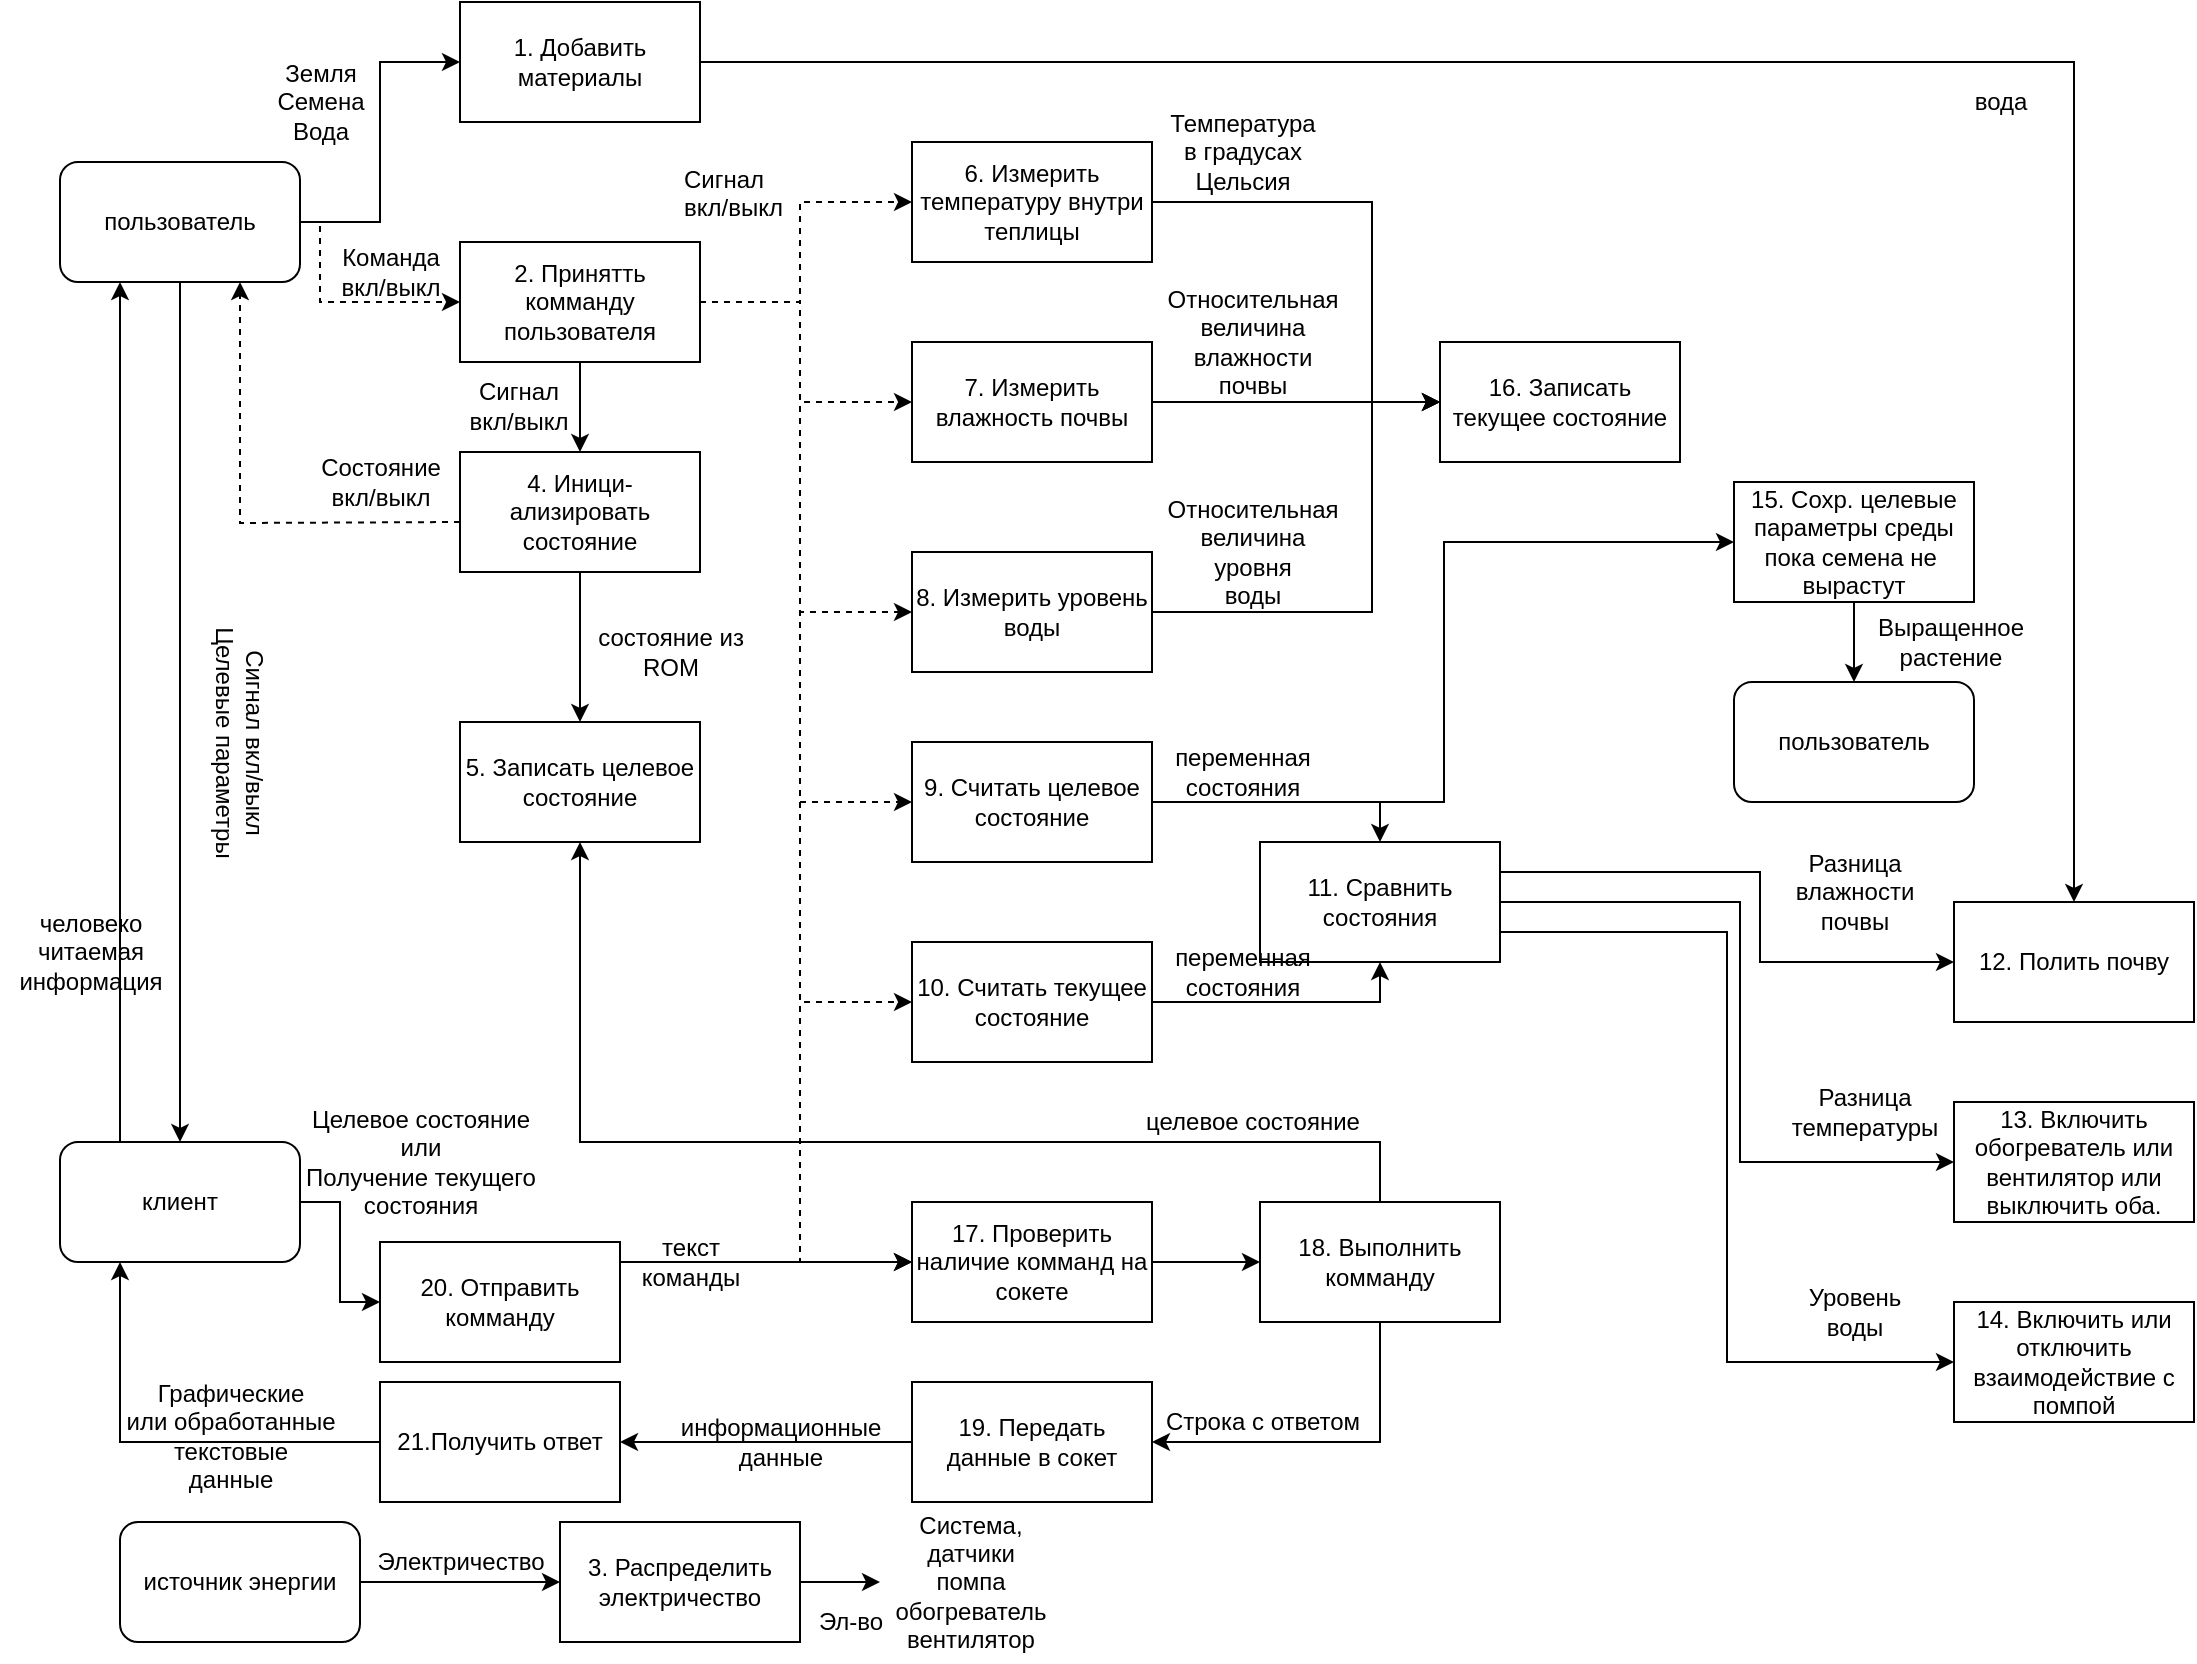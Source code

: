 <mxfile version="13.2.4" type="github">
  <diagram id="iRAGQYPkexao9-a5iB9r" name="Page-1">
    <mxGraphModel dx="2540" dy="1522" grid="1" gridSize="10" guides="1" tooltips="1" connect="1" arrows="1" fold="1" page="1" pageScale="1" pageWidth="1169" pageHeight="827" math="0" shadow="0">
      <root>
        <mxCell id="0" />
        <mxCell id="1" parent="0" />
        <mxCell id="0q6YwzRiCQSwLugikLQe-7" style="edgeStyle=orthogonalEdgeStyle;rounded=0;orthogonalLoop=1;jettySize=auto;html=1;exitX=1;exitY=0.5;exitDx=0;exitDy=0;entryX=0;entryY=0.5;entryDx=0;entryDy=0;dashed=1;" edge="1" parent="1" source="0q6YwzRiCQSwLugikLQe-1">
          <mxGeometry relative="1" as="geometry">
            <mxPoint x="240" y="150" as="targetPoint" />
            <Array as="points">
              <mxPoint x="170" y="110" />
              <mxPoint x="170" y="150" />
            </Array>
          </mxGeometry>
        </mxCell>
        <mxCell id="0q6YwzRiCQSwLugikLQe-20" style="edgeStyle=orthogonalEdgeStyle;rounded=0;orthogonalLoop=1;jettySize=auto;html=1;exitX=1;exitY=0.5;exitDx=0;exitDy=0;entryX=0;entryY=0.5;entryDx=0;entryDy=0;" edge="1" parent="1" source="0q6YwzRiCQSwLugikLQe-1" target="0q6YwzRiCQSwLugikLQe-19">
          <mxGeometry relative="1" as="geometry" />
        </mxCell>
        <mxCell id="0q6YwzRiCQSwLugikLQe-28" style="edgeStyle=orthogonalEdgeStyle;rounded=0;orthogonalLoop=1;jettySize=auto;html=1;exitX=0.5;exitY=1;exitDx=0;exitDy=0;entryX=0.5;entryY=0;entryDx=0;entryDy=0;" edge="1" parent="1" source="0q6YwzRiCQSwLugikLQe-1" target="0q6YwzRiCQSwLugikLQe-27">
          <mxGeometry relative="1" as="geometry" />
        </mxCell>
        <mxCell id="0q6YwzRiCQSwLugikLQe-1" value="пользователь" style="rounded=1;whiteSpace=wrap;html=1;" vertex="1" parent="1">
          <mxGeometry x="40" y="80" width="120" height="60" as="geometry" />
        </mxCell>
        <mxCell id="0q6YwzRiCQSwLugikLQe-17" style="edgeStyle=orthogonalEdgeStyle;rounded=0;orthogonalLoop=1;jettySize=auto;html=1;exitX=1;exitY=0.5;exitDx=0;exitDy=0;entryX=0;entryY=0.5;entryDx=0;entryDy=0;" edge="1" parent="1" source="0q6YwzRiCQSwLugikLQe-2" target="0q6YwzRiCQSwLugikLQe-16">
          <mxGeometry relative="1" as="geometry" />
        </mxCell>
        <mxCell id="0q6YwzRiCQSwLugikLQe-2" value="источник энергии" style="rounded=1;whiteSpace=wrap;html=1;" vertex="1" parent="1">
          <mxGeometry x="70" y="760" width="120" height="60" as="geometry" />
        </mxCell>
        <mxCell id="0q6YwzRiCQSwLugikLQe-5" value="&lt;div&gt;Земля&lt;/div&gt;&lt;div&gt;Семена&lt;/div&gt;&lt;div&gt;Вода&lt;br&gt;&lt;/div&gt;" style="text;html=1;align=center;verticalAlign=middle;resizable=0;points=[];autosize=1;" vertex="1" parent="1">
          <mxGeometry x="140" y="25" width="60" height="50" as="geometry" />
        </mxCell>
        <mxCell id="0q6YwzRiCQSwLugikLQe-8" value="&lt;div&gt;Команда &lt;br&gt;&lt;/div&gt;&lt;div&gt;вкл/выкл&lt;br&gt;&lt;/div&gt;" style="text;html=1;align=center;verticalAlign=middle;resizable=0;points=[];autosize=1;dashed=1;" vertex="1" parent="1">
          <mxGeometry x="170" y="120" width="70" height="30" as="geometry" />
        </mxCell>
        <mxCell id="0q6YwzRiCQSwLugikLQe-11" style="edgeStyle=orthogonalEdgeStyle;rounded=0;orthogonalLoop=1;jettySize=auto;html=1;exitX=0;exitY=0.5;exitDx=0;exitDy=0;entryX=0.75;entryY=1;entryDx=0;entryDy=0;dashed=1;" edge="1" parent="1" target="0q6YwzRiCQSwLugikLQe-1">
          <mxGeometry relative="1" as="geometry">
            <mxPoint x="240" y="260" as="sourcePoint" />
          </mxGeometry>
        </mxCell>
        <mxCell id="0q6YwzRiCQSwLugikLQe-12" value="&lt;div&gt;Состояние&lt;/div&gt;&lt;div&gt;вкл/выкл&lt;br&gt;&lt;/div&gt;" style="text;html=1;align=center;verticalAlign=middle;resizable=0;points=[];autosize=1;" vertex="1" parent="1">
          <mxGeometry x="160" y="225" width="80" height="30" as="geometry" />
        </mxCell>
        <mxCell id="0q6YwzRiCQSwLugikLQe-123" value="" style="edgeStyle=orthogonalEdgeStyle;rounded=0;orthogonalLoop=1;jettySize=auto;html=1;" edge="1" parent="1" source="0q6YwzRiCQSwLugikLQe-16">
          <mxGeometry relative="1" as="geometry">
            <mxPoint x="450" y="790" as="targetPoint" />
          </mxGeometry>
        </mxCell>
        <mxCell id="0q6YwzRiCQSwLugikLQe-16" value="3. Распределить электричество" style="rounded=0;whiteSpace=wrap;html=1;strokeColor=#000000;" vertex="1" parent="1">
          <mxGeometry x="290" y="760" width="120" height="60" as="geometry" />
        </mxCell>
        <mxCell id="0q6YwzRiCQSwLugikLQe-18" value="Электричество" style="text;html=1;align=center;verticalAlign=middle;resizable=0;points=[];autosize=1;" vertex="1" parent="1">
          <mxGeometry x="190" y="770" width="100" height="20" as="geometry" />
        </mxCell>
        <mxCell id="0q6YwzRiCQSwLugikLQe-75" style="edgeStyle=orthogonalEdgeStyle;rounded=0;orthogonalLoop=1;jettySize=auto;html=1;exitX=1;exitY=0.5;exitDx=0;exitDy=0;entryX=0.5;entryY=0;entryDx=0;entryDy=0;" edge="1" parent="1" source="0q6YwzRiCQSwLugikLQe-19" target="0q6YwzRiCQSwLugikLQe-72">
          <mxGeometry relative="1" as="geometry">
            <Array as="points">
              <mxPoint x="1047" y="30" />
            </Array>
          </mxGeometry>
        </mxCell>
        <mxCell id="0q6YwzRiCQSwLugikLQe-19" value="1. Добавить материалы" style="rounded=0;whiteSpace=wrap;html=1;strokeColor=#000000;" vertex="1" parent="1">
          <mxGeometry x="240" width="120" height="60" as="geometry" />
        </mxCell>
        <mxCell id="0q6YwzRiCQSwLugikLQe-23" style="edgeStyle=orthogonalEdgeStyle;rounded=0;orthogonalLoop=1;jettySize=auto;html=1;exitX=0.5;exitY=1;exitDx=0;exitDy=0;entryX=0.5;entryY=0;entryDx=0;entryDy=0;" edge="1" parent="1" source="0q6YwzRiCQSwLugikLQe-21" target="0q6YwzRiCQSwLugikLQe-22">
          <mxGeometry relative="1" as="geometry" />
        </mxCell>
        <mxCell id="0q6YwzRiCQSwLugikLQe-39" style="edgeStyle=orthogonalEdgeStyle;rounded=0;orthogonalLoop=1;jettySize=auto;html=1;exitX=1;exitY=0.5;exitDx=0;exitDy=0;entryX=0;entryY=0.5;entryDx=0;entryDy=0;dashed=1;" edge="1" parent="1" source="0q6YwzRiCQSwLugikLQe-21" target="0q6YwzRiCQSwLugikLQe-34">
          <mxGeometry relative="1" as="geometry">
            <Array as="points">
              <mxPoint x="410" y="150" />
              <mxPoint x="410" y="100" />
            </Array>
          </mxGeometry>
        </mxCell>
        <mxCell id="0q6YwzRiCQSwLugikLQe-41" style="edgeStyle=orthogonalEdgeStyle;rounded=0;orthogonalLoop=1;jettySize=auto;html=1;exitX=1;exitY=0.5;exitDx=0;exitDy=0;entryX=0;entryY=0.5;entryDx=0;entryDy=0;dashed=1;" edge="1" parent="1" source="0q6YwzRiCQSwLugikLQe-21" target="0q6YwzRiCQSwLugikLQe-37">
          <mxGeometry relative="1" as="geometry">
            <Array as="points">
              <mxPoint x="410" y="150" />
              <mxPoint x="410" y="200" />
            </Array>
          </mxGeometry>
        </mxCell>
        <mxCell id="0q6YwzRiCQSwLugikLQe-61" style="edgeStyle=orthogonalEdgeStyle;rounded=0;orthogonalLoop=1;jettySize=auto;html=1;exitX=1;exitY=0.5;exitDx=0;exitDy=0;entryX=0;entryY=0.5;entryDx=0;entryDy=0;dashed=1;" edge="1" parent="1" source="0q6YwzRiCQSwLugikLQe-21" target="0q6YwzRiCQSwLugikLQe-38">
          <mxGeometry relative="1" as="geometry">
            <Array as="points">
              <mxPoint x="410" y="150" />
              <mxPoint x="410" y="305" />
            </Array>
          </mxGeometry>
        </mxCell>
        <mxCell id="0q6YwzRiCQSwLugikLQe-62" style="edgeStyle=orthogonalEdgeStyle;rounded=0;orthogonalLoop=1;jettySize=auto;html=1;exitX=1;exitY=0.5;exitDx=0;exitDy=0;entryX=0;entryY=0.5;entryDx=0;entryDy=0;dashed=1;" edge="1" parent="1" source="0q6YwzRiCQSwLugikLQe-21" target="0q6YwzRiCQSwLugikLQe-56">
          <mxGeometry relative="1" as="geometry">
            <Array as="points">
              <mxPoint x="410" y="150" />
              <mxPoint x="410" y="400" />
            </Array>
          </mxGeometry>
        </mxCell>
        <mxCell id="0q6YwzRiCQSwLugikLQe-64" style="edgeStyle=orthogonalEdgeStyle;rounded=0;orthogonalLoop=1;jettySize=auto;html=1;exitX=1;exitY=0.5;exitDx=0;exitDy=0;entryX=0;entryY=0.5;entryDx=0;entryDy=0;dashed=1;" edge="1" parent="1" source="0q6YwzRiCQSwLugikLQe-21" target="0q6YwzRiCQSwLugikLQe-63">
          <mxGeometry relative="1" as="geometry">
            <Array as="points">
              <mxPoint x="410" y="150" />
              <mxPoint x="410" y="500" />
            </Array>
          </mxGeometry>
        </mxCell>
        <mxCell id="0q6YwzRiCQSwLugikLQe-101" style="edgeStyle=orthogonalEdgeStyle;rounded=0;orthogonalLoop=1;jettySize=auto;html=1;exitX=1;exitY=0.5;exitDx=0;exitDy=0;entryX=0;entryY=0.5;entryDx=0;entryDy=0;dashed=1;" edge="1" parent="1" source="0q6YwzRiCQSwLugikLQe-21" target="0q6YwzRiCQSwLugikLQe-100">
          <mxGeometry relative="1" as="geometry">
            <Array as="points">
              <mxPoint x="410" y="150" />
              <mxPoint x="410" y="630" />
            </Array>
          </mxGeometry>
        </mxCell>
        <mxCell id="0q6YwzRiCQSwLugikLQe-21" value="2. Принятть комманду пользователя" style="rounded=0;whiteSpace=wrap;html=1;strokeColor=#000000;" vertex="1" parent="1">
          <mxGeometry x="240" y="120" width="120" height="60" as="geometry" />
        </mxCell>
        <mxCell id="0q6YwzRiCQSwLugikLQe-36" style="edgeStyle=orthogonalEdgeStyle;rounded=0;orthogonalLoop=1;jettySize=auto;html=1;exitX=0.5;exitY=1;exitDx=0;exitDy=0;entryX=0.5;entryY=0;entryDx=0;entryDy=0;" edge="1" parent="1" source="0q6YwzRiCQSwLugikLQe-22" target="0q6YwzRiCQSwLugikLQe-29">
          <mxGeometry relative="1" as="geometry" />
        </mxCell>
        <mxCell id="0q6YwzRiCQSwLugikLQe-22" value="4. Иници-ализировать состояние" style="rounded=0;whiteSpace=wrap;html=1;strokeColor=#000000;" vertex="1" parent="1">
          <mxGeometry x="240" y="225" width="120" height="60" as="geometry" />
        </mxCell>
        <mxCell id="0q6YwzRiCQSwLugikLQe-24" value="&lt;div&gt;Сигнал&lt;/div&gt;&lt;div&gt; вкл/выкл&lt;/div&gt;" style="text;html=1;align=center;verticalAlign=middle;resizable=0;points=[];autosize=1;" vertex="1" parent="1">
          <mxGeometry x="234" y="187" width="70" height="30" as="geometry" />
        </mxCell>
        <mxCell id="0q6YwzRiCQSwLugikLQe-98" style="edgeStyle=orthogonalEdgeStyle;rounded=0;orthogonalLoop=1;jettySize=auto;html=1;exitX=1;exitY=0.5;exitDx=0;exitDy=0;entryX=0;entryY=0.5;entryDx=0;entryDy=0;" edge="1" parent="1" source="0q6YwzRiCQSwLugikLQe-27" target="0q6YwzRiCQSwLugikLQe-81">
          <mxGeometry relative="1" as="geometry">
            <Array as="points">
              <mxPoint x="180" y="600" />
              <mxPoint x="180" y="650" />
            </Array>
          </mxGeometry>
        </mxCell>
        <mxCell id="0q6YwzRiCQSwLugikLQe-116" style="edgeStyle=orthogonalEdgeStyle;rounded=0;orthogonalLoop=1;jettySize=auto;html=1;exitX=0.25;exitY=0;exitDx=0;exitDy=0;entryX=0.25;entryY=1;entryDx=0;entryDy=0;" edge="1" parent="1" source="0q6YwzRiCQSwLugikLQe-27" target="0q6YwzRiCQSwLugikLQe-1">
          <mxGeometry relative="1" as="geometry" />
        </mxCell>
        <mxCell id="0q6YwzRiCQSwLugikLQe-27" value="клиент" style="rounded=1;whiteSpace=wrap;html=1;strokeColor=#000000;" vertex="1" parent="1">
          <mxGeometry x="40" y="570" width="120" height="60" as="geometry" />
        </mxCell>
        <mxCell id="0q6YwzRiCQSwLugikLQe-29" value="5. Записать целевое состояние" style="rounded=0;whiteSpace=wrap;html=1;strokeColor=#000000;" vertex="1" parent="1">
          <mxGeometry x="240" y="360" width="120" height="60" as="geometry" />
        </mxCell>
        <mxCell id="0q6YwzRiCQSwLugikLQe-31" value="&lt;div&gt;состояние из&lt;/div&gt;&lt;div&gt; ROM&lt;/div&gt;" style="text;html=1;align=center;verticalAlign=middle;resizable=0;points=[];autosize=1;" vertex="1" parent="1">
          <mxGeometry x="300" y="310" width="90" height="30" as="geometry" />
        </mxCell>
        <mxCell id="0q6YwzRiCQSwLugikLQe-33" value="16. Записать текущее состояние" style="rounded=0;whiteSpace=wrap;html=1;strokeColor=#000000;" vertex="1" parent="1">
          <mxGeometry x="730" y="170" width="120" height="60" as="geometry" />
        </mxCell>
        <mxCell id="0q6YwzRiCQSwLugikLQe-48" style="edgeStyle=orthogonalEdgeStyle;rounded=0;orthogonalLoop=1;jettySize=auto;html=1;exitX=1;exitY=0.5;exitDx=0;exitDy=0;entryX=0;entryY=0.5;entryDx=0;entryDy=0;" edge="1" parent="1" source="0q6YwzRiCQSwLugikLQe-34" target="0q6YwzRiCQSwLugikLQe-33">
          <mxGeometry relative="1" as="geometry">
            <Array as="points">
              <mxPoint x="696" y="100" />
              <mxPoint x="696" y="200" />
            </Array>
          </mxGeometry>
        </mxCell>
        <mxCell id="0q6YwzRiCQSwLugikLQe-34" value="6. Измерить температуру внутри теплицы" style="rounded=0;whiteSpace=wrap;html=1;strokeColor=#000000;" vertex="1" parent="1">
          <mxGeometry x="466" y="70" width="120" height="60" as="geometry" />
        </mxCell>
        <mxCell id="0q6YwzRiCQSwLugikLQe-50" style="edgeStyle=orthogonalEdgeStyle;rounded=0;orthogonalLoop=1;jettySize=auto;html=1;exitX=1;exitY=0.5;exitDx=0;exitDy=0;entryX=0;entryY=0.5;entryDx=0;entryDy=0;" edge="1" parent="1" source="0q6YwzRiCQSwLugikLQe-37" target="0q6YwzRiCQSwLugikLQe-33">
          <mxGeometry relative="1" as="geometry" />
        </mxCell>
        <mxCell id="0q6YwzRiCQSwLugikLQe-37" value="7. Измерить влажность почвы" style="rounded=0;whiteSpace=wrap;html=1;strokeColor=#000000;" vertex="1" parent="1">
          <mxGeometry x="466" y="170" width="120" height="60" as="geometry" />
        </mxCell>
        <mxCell id="0q6YwzRiCQSwLugikLQe-52" style="edgeStyle=orthogonalEdgeStyle;rounded=0;orthogonalLoop=1;jettySize=auto;html=1;exitX=1;exitY=0.5;exitDx=0;exitDy=0;entryX=0;entryY=0.5;entryDx=0;entryDy=0;" edge="1" parent="1" source="0q6YwzRiCQSwLugikLQe-38" target="0q6YwzRiCQSwLugikLQe-33">
          <mxGeometry relative="1" as="geometry">
            <Array as="points">
              <mxPoint x="696" y="305" />
              <mxPoint x="696" y="200" />
            </Array>
          </mxGeometry>
        </mxCell>
        <mxCell id="0q6YwzRiCQSwLugikLQe-38" value="8. Измерить уровень воды" style="rounded=0;whiteSpace=wrap;html=1;strokeColor=#000000;" vertex="1" parent="1">
          <mxGeometry x="466" y="275" width="120" height="60" as="geometry" />
        </mxCell>
        <mxCell id="0q6YwzRiCQSwLugikLQe-49" value="&lt;div&gt;Температура &lt;br&gt;&lt;/div&gt;&lt;div&gt;в градусах &lt;br&gt;&lt;/div&gt;&lt;div&gt;Цельсия&lt;/div&gt;" style="text;html=1;align=center;verticalAlign=middle;resizable=0;points=[];autosize=1;" vertex="1" parent="1">
          <mxGeometry x="586" y="50" width="90" height="50" as="geometry" />
        </mxCell>
        <mxCell id="0q6YwzRiCQSwLugikLQe-51" value="&lt;div&gt;Относительная&lt;/div&gt;&lt;div&gt;величина &lt;br&gt;&lt;/div&gt;&lt;div&gt;влажности &lt;br&gt;&lt;/div&gt;&lt;div&gt;почвы&lt;br&gt;&lt;/div&gt;" style="text;html=1;align=center;verticalAlign=middle;resizable=0;points=[];autosize=1;" vertex="1" parent="1">
          <mxGeometry x="586" y="140" width="100" height="60" as="geometry" />
        </mxCell>
        <mxCell id="0q6YwzRiCQSwLugikLQe-53" value="&lt;div&gt;Относительная&lt;/div&gt;&lt;div&gt;величина&lt;/div&gt;&lt;div&gt;уровня &lt;br&gt;&lt;/div&gt;&lt;div&gt;воды&lt;br&gt;&lt;/div&gt;" style="text;html=1;align=center;verticalAlign=middle;resizable=0;points=[];autosize=1;" vertex="1" parent="1">
          <mxGeometry x="586" y="245" width="100" height="60" as="geometry" />
        </mxCell>
        <mxCell id="0q6YwzRiCQSwLugikLQe-68" style="edgeStyle=orthogonalEdgeStyle;rounded=0;orthogonalLoop=1;jettySize=auto;html=1;exitX=1;exitY=0.5;exitDx=0;exitDy=0;entryX=0.5;entryY=0;entryDx=0;entryDy=0;" edge="1" parent="1" source="0q6YwzRiCQSwLugikLQe-56" target="0q6YwzRiCQSwLugikLQe-65">
          <mxGeometry relative="1" as="geometry" />
        </mxCell>
        <mxCell id="0q6YwzRiCQSwLugikLQe-96" style="edgeStyle=orthogonalEdgeStyle;rounded=0;orthogonalLoop=1;jettySize=auto;html=1;exitX=1;exitY=0.5;exitDx=0;exitDy=0;entryX=0;entryY=0.5;entryDx=0;entryDy=0;" edge="1" parent="1" source="0q6YwzRiCQSwLugikLQe-56" target="0q6YwzRiCQSwLugikLQe-87">
          <mxGeometry relative="1" as="geometry">
            <Array as="points">
              <mxPoint x="732" y="400" />
              <mxPoint x="732" y="270" />
            </Array>
          </mxGeometry>
        </mxCell>
        <mxCell id="0q6YwzRiCQSwLugikLQe-56" value="9. Считать целевое состояние" style="rounded=0;whiteSpace=wrap;html=1;strokeColor=#000000;" vertex="1" parent="1">
          <mxGeometry x="466" y="370" width="120" height="60" as="geometry" />
        </mxCell>
        <mxCell id="0q6YwzRiCQSwLugikLQe-46" value="&lt;div&gt;Сигнал&lt;/div&gt;&lt;div&gt; вкл/выкл&lt;/div&gt;" style="text;whiteSpace=wrap;html=1;" vertex="1" parent="1">
          <mxGeometry x="350" y="75" width="60" height="30" as="geometry" />
        </mxCell>
        <mxCell id="0q6YwzRiCQSwLugikLQe-69" style="edgeStyle=orthogonalEdgeStyle;rounded=0;orthogonalLoop=1;jettySize=auto;html=1;exitX=1;exitY=0.5;exitDx=0;exitDy=0;entryX=0.5;entryY=1;entryDx=0;entryDy=0;" edge="1" parent="1" source="0q6YwzRiCQSwLugikLQe-63" target="0q6YwzRiCQSwLugikLQe-65">
          <mxGeometry relative="1" as="geometry" />
        </mxCell>
        <mxCell id="0q6YwzRiCQSwLugikLQe-63" value="10. Считать текущее состояние" style="rounded=0;whiteSpace=wrap;html=1;strokeColor=#000000;" vertex="1" parent="1">
          <mxGeometry x="466" y="470" width="120" height="60" as="geometry" />
        </mxCell>
        <mxCell id="0q6YwzRiCQSwLugikLQe-91" style="edgeStyle=orthogonalEdgeStyle;rounded=0;orthogonalLoop=1;jettySize=auto;html=1;exitX=1;exitY=0.75;exitDx=0;exitDy=0;entryX=0;entryY=0.5;entryDx=0;entryDy=0;" edge="1" parent="1" source="0q6YwzRiCQSwLugikLQe-65" target="0q6YwzRiCQSwLugikLQe-83">
          <mxGeometry relative="1" as="geometry" />
        </mxCell>
        <mxCell id="0q6YwzRiCQSwLugikLQe-92" style="edgeStyle=orthogonalEdgeStyle;rounded=0;orthogonalLoop=1;jettySize=auto;html=1;exitX=1;exitY=0.5;exitDx=0;exitDy=0;entryX=0;entryY=0.5;entryDx=0;entryDy=0;" edge="1" parent="1" source="0q6YwzRiCQSwLugikLQe-65" target="0q6YwzRiCQSwLugikLQe-77">
          <mxGeometry relative="1" as="geometry">
            <Array as="points">
              <mxPoint x="880" y="450" />
              <mxPoint x="880" y="580" />
            </Array>
          </mxGeometry>
        </mxCell>
        <mxCell id="0q6YwzRiCQSwLugikLQe-93" style="edgeStyle=orthogonalEdgeStyle;rounded=0;orthogonalLoop=1;jettySize=auto;html=1;exitX=1;exitY=0.25;exitDx=0;exitDy=0;entryX=0;entryY=0.5;entryDx=0;entryDy=0;" edge="1" parent="1" source="0q6YwzRiCQSwLugikLQe-65" target="0q6YwzRiCQSwLugikLQe-72">
          <mxGeometry relative="1" as="geometry">
            <Array as="points">
              <mxPoint x="890" y="435" />
              <mxPoint x="890" y="480" />
            </Array>
          </mxGeometry>
        </mxCell>
        <mxCell id="0q6YwzRiCQSwLugikLQe-65" value="11. Сравнить состояния" style="rounded=0;whiteSpace=wrap;html=1;strokeColor=#000000;" vertex="1" parent="1">
          <mxGeometry x="640" y="420" width="120" height="60" as="geometry" />
        </mxCell>
        <mxCell id="0q6YwzRiCQSwLugikLQe-70" value="&lt;div&gt;переменная&lt;/div&gt;&lt;div&gt;состояния&lt;br&gt;&lt;/div&gt;" style="text;html=1;align=center;verticalAlign=middle;resizable=0;points=[];autosize=1;" vertex="1" parent="1">
          <mxGeometry x="586" y="470" width="90" height="30" as="geometry" />
        </mxCell>
        <mxCell id="0q6YwzRiCQSwLugikLQe-71" value="&lt;div&gt;переменная&lt;/div&gt;&lt;div&gt;состояния&lt;br&gt;&lt;/div&gt;" style="text;html=1;align=center;verticalAlign=middle;resizable=0;points=[];autosize=1;" vertex="1" parent="1">
          <mxGeometry x="586" y="370" width="90" height="30" as="geometry" />
        </mxCell>
        <mxCell id="0q6YwzRiCQSwLugikLQe-72" value="12. Полить почву" style="rounded=0;whiteSpace=wrap;html=1;strokeColor=#000000;" vertex="1" parent="1">
          <mxGeometry x="987" y="450" width="120" height="60" as="geometry" />
        </mxCell>
        <mxCell id="0q6YwzRiCQSwLugikLQe-74" value="&lt;div&gt;Разница &lt;br&gt;&lt;/div&gt;&lt;div&gt;влажности&lt;/div&gt;&lt;div&gt;почвы&lt;/div&gt;" style="text;html=1;align=center;verticalAlign=middle;resizable=0;points=[];autosize=1;" vertex="1" parent="1">
          <mxGeometry x="897" y="420" width="80" height="50" as="geometry" />
        </mxCell>
        <mxCell id="0q6YwzRiCQSwLugikLQe-76" value="вода" style="text;html=1;align=center;verticalAlign=middle;resizable=0;points=[];autosize=1;" vertex="1" parent="1">
          <mxGeometry x="990" y="40" width="40" height="20" as="geometry" />
        </mxCell>
        <mxCell id="0q6YwzRiCQSwLugikLQe-77" value="13. Включить обогреватель или вентилятор или выключить оба." style="rounded=0;whiteSpace=wrap;html=1;strokeColor=#000000;" vertex="1" parent="1">
          <mxGeometry x="987" y="550" width="120" height="60" as="geometry" />
        </mxCell>
        <mxCell id="0q6YwzRiCQSwLugikLQe-79" value="&lt;div&gt;Разница &lt;br&gt;&lt;/div&gt;&lt;div&gt;температуры&lt;br&gt;&lt;/div&gt;" style="text;html=1;align=center;verticalAlign=middle;resizable=0;points=[];autosize=1;" vertex="1" parent="1">
          <mxGeometry x="897" y="540" width="90" height="30" as="geometry" />
        </mxCell>
        <mxCell id="0q6YwzRiCQSwLugikLQe-114" style="edgeStyle=orthogonalEdgeStyle;rounded=0;orthogonalLoop=1;jettySize=auto;html=1;exitX=1;exitY=0.5;exitDx=0;exitDy=0;entryX=0;entryY=0.5;entryDx=0;entryDy=0;" edge="1" parent="1" source="0q6YwzRiCQSwLugikLQe-81" target="0q6YwzRiCQSwLugikLQe-100">
          <mxGeometry relative="1" as="geometry">
            <Array as="points">
              <mxPoint x="320" y="630" />
            </Array>
          </mxGeometry>
        </mxCell>
        <mxCell id="0q6YwzRiCQSwLugikLQe-81" value="20. Отправить комманду" style="rounded=0;whiteSpace=wrap;html=1;strokeColor=#000000;" vertex="1" parent="1">
          <mxGeometry x="200" y="620" width="120" height="60" as="geometry" />
        </mxCell>
        <mxCell id="0q6YwzRiCQSwLugikLQe-83" value="14. Включить или отключить взаимодействие с помпой" style="rounded=0;whiteSpace=wrap;html=1;strokeColor=#000000;" vertex="1" parent="1">
          <mxGeometry x="987" y="650" width="120" height="60" as="geometry" />
        </mxCell>
        <mxCell id="0q6YwzRiCQSwLugikLQe-85" value="&lt;div&gt;Уровень &lt;br&gt;&lt;/div&gt;&lt;div&gt;воды&lt;br&gt;&lt;/div&gt;" style="text;html=1;align=center;verticalAlign=middle;resizable=0;points=[];autosize=1;" vertex="1" parent="1">
          <mxGeometry x="907" y="640" width="60" height="30" as="geometry" />
        </mxCell>
        <mxCell id="0q6YwzRiCQSwLugikLQe-90" style="edgeStyle=orthogonalEdgeStyle;rounded=0;orthogonalLoop=1;jettySize=auto;html=1;exitX=0.5;exitY=1;exitDx=0;exitDy=0;entryX=0.5;entryY=0;entryDx=0;entryDy=0;" edge="1" parent="1" source="0q6YwzRiCQSwLugikLQe-87" target="0q6YwzRiCQSwLugikLQe-88">
          <mxGeometry relative="1" as="geometry" />
        </mxCell>
        <mxCell id="0q6YwzRiCQSwLugikLQe-87" value="&lt;div&gt;15. Сохр. целевые параметры среды&lt;/div&gt;&lt;div&gt;пока семена не&amp;nbsp;&lt;/div&gt;&lt;div&gt;вырастут&lt;br&gt;&lt;/div&gt;" style="rounded=0;whiteSpace=wrap;html=1;strokeColor=#000000;" vertex="1" parent="1">
          <mxGeometry x="877" y="240" width="120" height="60" as="geometry" />
        </mxCell>
        <mxCell id="0q6YwzRiCQSwLugikLQe-88" value="пользователь" style="rounded=1;whiteSpace=wrap;html=1;strokeColor=#000000;" vertex="1" parent="1">
          <mxGeometry x="877" y="340" width="120" height="60" as="geometry" />
        </mxCell>
        <mxCell id="0q6YwzRiCQSwLugikLQe-97" value="&lt;div&gt;Выращенное &lt;br&gt;&lt;/div&gt;&lt;div&gt;растение&lt;br&gt;&lt;/div&gt;" style="text;html=1;align=center;verticalAlign=middle;resizable=0;points=[];autosize=1;" vertex="1" parent="1">
          <mxGeometry x="940" y="305" width="90" height="30" as="geometry" />
        </mxCell>
        <mxCell id="0q6YwzRiCQSwLugikLQe-103" style="edgeStyle=orthogonalEdgeStyle;rounded=0;orthogonalLoop=1;jettySize=auto;html=1;exitX=1;exitY=0.5;exitDx=0;exitDy=0;entryX=0;entryY=0.5;entryDx=0;entryDy=0;" edge="1" parent="1" source="0q6YwzRiCQSwLugikLQe-100" target="0q6YwzRiCQSwLugikLQe-102">
          <mxGeometry relative="1" as="geometry" />
        </mxCell>
        <mxCell id="0q6YwzRiCQSwLugikLQe-100" value="17. Проверить наличие комманд на сокете" style="rounded=0;whiteSpace=wrap;html=1;strokeColor=#000000;" vertex="1" parent="1">
          <mxGeometry x="466" y="600" width="120" height="60" as="geometry" />
        </mxCell>
        <mxCell id="0q6YwzRiCQSwLugikLQe-105" style="edgeStyle=orthogonalEdgeStyle;rounded=0;orthogonalLoop=1;jettySize=auto;html=1;exitX=0.5;exitY=1;exitDx=0;exitDy=0;entryX=1;entryY=0.5;entryDx=0;entryDy=0;" edge="1" parent="1" source="0q6YwzRiCQSwLugikLQe-102" target="0q6YwzRiCQSwLugikLQe-104">
          <mxGeometry relative="1" as="geometry" />
        </mxCell>
        <mxCell id="0q6YwzRiCQSwLugikLQe-107" style="edgeStyle=orthogonalEdgeStyle;rounded=0;orthogonalLoop=1;jettySize=auto;html=1;exitX=0.5;exitY=0;exitDx=0;exitDy=0;entryX=0.5;entryY=1;entryDx=0;entryDy=0;" edge="1" parent="1" source="0q6YwzRiCQSwLugikLQe-102" target="0q6YwzRiCQSwLugikLQe-29">
          <mxGeometry relative="1" as="geometry">
            <Array as="points">
              <mxPoint x="700" y="570" />
              <mxPoint x="300" y="570" />
            </Array>
          </mxGeometry>
        </mxCell>
        <mxCell id="0q6YwzRiCQSwLugikLQe-102" value="18. Выполнить комманду" style="rounded=0;whiteSpace=wrap;html=1;strokeColor=#000000;" vertex="1" parent="1">
          <mxGeometry x="640" y="600" width="120" height="60" as="geometry" />
        </mxCell>
        <mxCell id="0q6YwzRiCQSwLugikLQe-112" style="edgeStyle=orthogonalEdgeStyle;rounded=0;orthogonalLoop=1;jettySize=auto;html=1;exitX=0;exitY=0.5;exitDx=0;exitDy=0;entryX=1;entryY=0.5;entryDx=0;entryDy=0;" edge="1" parent="1" source="0q6YwzRiCQSwLugikLQe-104" target="0q6YwzRiCQSwLugikLQe-110">
          <mxGeometry relative="1" as="geometry" />
        </mxCell>
        <mxCell id="0q6YwzRiCQSwLugikLQe-104" value="19. Передать данные в сокет" style="rounded=0;whiteSpace=wrap;html=1;strokeColor=#000000;" vertex="1" parent="1">
          <mxGeometry x="466" y="690" width="120" height="60" as="geometry" />
        </mxCell>
        <mxCell id="0q6YwzRiCQSwLugikLQe-106" value="Строка с ответом" style="text;html=1;align=center;verticalAlign=middle;resizable=0;points=[];autosize=1;" vertex="1" parent="1">
          <mxGeometry x="586" y="700" width="110" height="20" as="geometry" />
        </mxCell>
        <mxCell id="0q6YwzRiCQSwLugikLQe-108" value="целевое состояние" style="text;html=1;align=center;verticalAlign=middle;resizable=0;points=[];autosize=1;" vertex="1" parent="1">
          <mxGeometry x="571" y="550" width="130" height="20" as="geometry" />
        </mxCell>
        <mxCell id="0q6YwzRiCQSwLugikLQe-119" style="edgeStyle=orthogonalEdgeStyle;rounded=0;orthogonalLoop=1;jettySize=auto;html=1;exitX=0;exitY=0.5;exitDx=0;exitDy=0;entryX=0.25;entryY=1;entryDx=0;entryDy=0;" edge="1" parent="1" source="0q6YwzRiCQSwLugikLQe-110" target="0q6YwzRiCQSwLugikLQe-27">
          <mxGeometry relative="1" as="geometry" />
        </mxCell>
        <mxCell id="0q6YwzRiCQSwLugikLQe-110" value="21.Получить ответ" style="rounded=0;whiteSpace=wrap;html=1;strokeColor=#000000;" vertex="1" parent="1">
          <mxGeometry x="200" y="690" width="120" height="60" as="geometry" />
        </mxCell>
        <mxCell id="0q6YwzRiCQSwLugikLQe-113" value="&lt;div&gt;информационные&lt;/div&gt;&lt;div&gt;данные&lt;br&gt;&lt;/div&gt;" style="text;html=1;align=center;verticalAlign=middle;resizable=0;points=[];autosize=1;" vertex="1" parent="1">
          <mxGeometry x="340" y="705" width="120" height="30" as="geometry" />
        </mxCell>
        <mxCell id="0q6YwzRiCQSwLugikLQe-115" value="&lt;div&gt;текст&lt;/div&gt;&lt;div&gt;команды&lt;br&gt;&lt;/div&gt;" style="text;html=1;align=center;verticalAlign=middle;resizable=0;points=[];autosize=1;" vertex="1" parent="1">
          <mxGeometry x="320" y="615" width="70" height="30" as="geometry" />
        </mxCell>
        <mxCell id="0q6YwzRiCQSwLugikLQe-117" value="&lt;div&gt;человеко&lt;/div&gt;&lt;div&gt;читаемая &lt;br&gt;&lt;/div&gt;&lt;div&gt;информация&lt;br&gt;&lt;/div&gt;" style="text;html=1;align=center;verticalAlign=middle;resizable=0;points=[];autosize=1;" vertex="1" parent="1">
          <mxGeometry x="10" y="450" width="90" height="50" as="geometry" />
        </mxCell>
        <mxCell id="0q6YwzRiCQSwLugikLQe-118" value="&lt;div&gt;Сигнал вкл/выкл&lt;/div&gt;&lt;div&gt;Целевые параметры&lt;/div&gt;" style="text;html=1;align=center;verticalAlign=middle;resizable=0;points=[];autosize=1;rotation=90;" vertex="1" parent="1">
          <mxGeometry x="60" y="355" width="140" height="30" as="geometry" />
        </mxCell>
        <mxCell id="0q6YwzRiCQSwLugikLQe-120" value="&lt;div&gt;Графические&lt;/div&gt;&lt;div&gt;или обработанные&lt;/div&gt;&lt;div&gt;текстовые &lt;br&gt;&lt;/div&gt;&lt;div&gt;данные&lt;br&gt;&lt;/div&gt;" style="text;html=1;align=center;verticalAlign=middle;resizable=0;points=[];autosize=1;" vertex="1" parent="1">
          <mxGeometry x="65" y="687" width="120" height="60" as="geometry" />
        </mxCell>
        <mxCell id="0q6YwzRiCQSwLugikLQe-121" value="&lt;div&gt;Целевое состояние&lt;/div&gt;&lt;div&gt;или &lt;br&gt;&lt;/div&gt;&lt;div&gt;Получение текущего &lt;br&gt;&lt;/div&gt;&lt;div&gt;состояния&lt;br&gt;&lt;/div&gt;" style="text;html=1;align=center;verticalAlign=middle;resizable=0;points=[];autosize=1;" vertex="1" parent="1">
          <mxGeometry x="155" y="550" width="130" height="60" as="geometry" />
        </mxCell>
        <mxCell id="0q6YwzRiCQSwLugikLQe-124" value="Эл-во" style="text;html=1;align=center;verticalAlign=middle;resizable=0;points=[];autosize=1;" vertex="1" parent="1">
          <mxGeometry x="410" y="800" width="50" height="20" as="geometry" />
        </mxCell>
        <mxCell id="0q6YwzRiCQSwLugikLQe-126" value="&lt;div&gt;Система,&lt;/div&gt;&lt;div&gt;датчики&lt;/div&gt;&lt;div&gt;помпа&lt;/div&gt;&lt;div&gt;обогреватель&lt;/div&gt;&lt;div&gt;вентилятор&lt;br&gt;&lt;/div&gt;" style="text;html=1;align=center;verticalAlign=middle;resizable=0;points=[];autosize=1;" vertex="1" parent="1">
          <mxGeometry x="450" y="750" width="90" height="80" as="geometry" />
        </mxCell>
      </root>
    </mxGraphModel>
  </diagram>
</mxfile>
